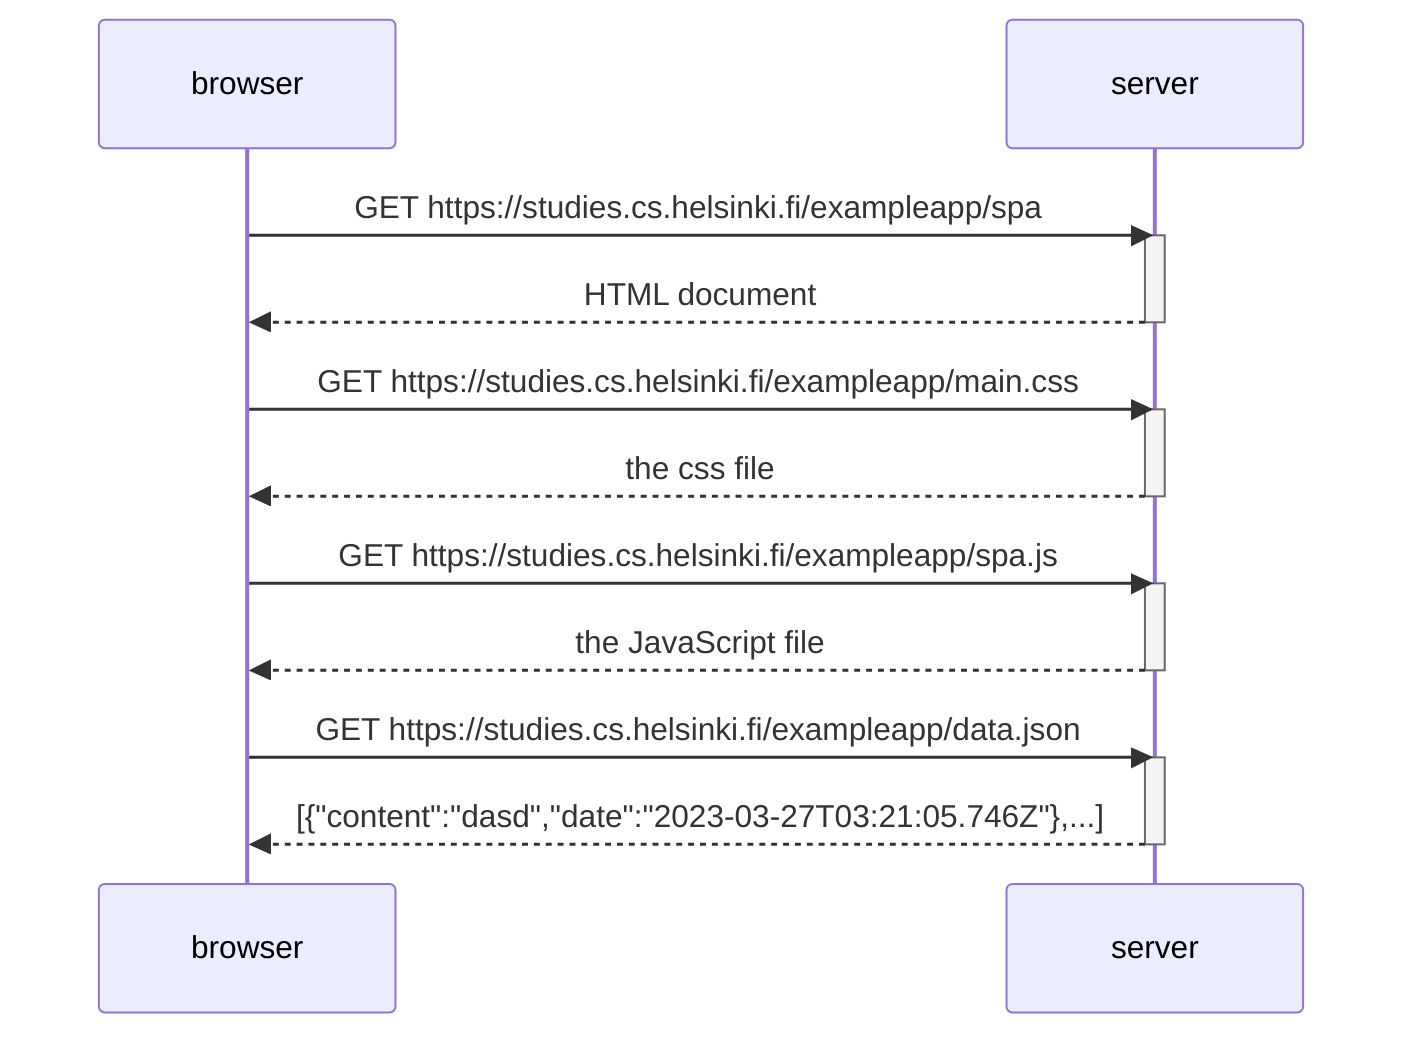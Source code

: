 sequenceDiagram
    participant browser
    participant server

    browser->>server: GET https://studies.cs.helsinki.fi/exampleapp/spa
    activate server
    server-->>browser: HTML document
    deactivate server

    browser->>server: GET https://studies.cs.helsinki.fi/exampleapp/main.css
    activate server
    server-->>browser: the css file
    deactivate server

    browser->>server: GET https://studies.cs.helsinki.fi/exampleapp/spa.js
    activate server
    server-->>browser: the JavaScript file
    deactivate server

  

    browser->>server: GET https://studies.cs.helsinki.fi/exampleapp/data.json
    activate server
    server-->>browser: [{"content":"dasd","date":"2023-03-27T03:21:05.746Z"},...]
    deactivate server